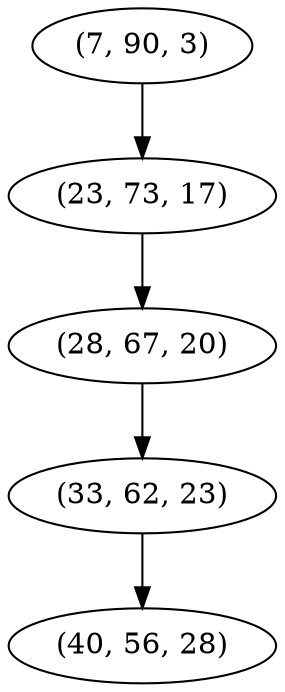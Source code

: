 digraph tree {
    "(7, 90, 3)";
    "(23, 73, 17)";
    "(28, 67, 20)";
    "(33, 62, 23)";
    "(40, 56, 28)";
    "(7, 90, 3)" -> "(23, 73, 17)";
    "(23, 73, 17)" -> "(28, 67, 20)";
    "(28, 67, 20)" -> "(33, 62, 23)";
    "(33, 62, 23)" -> "(40, 56, 28)";
}
